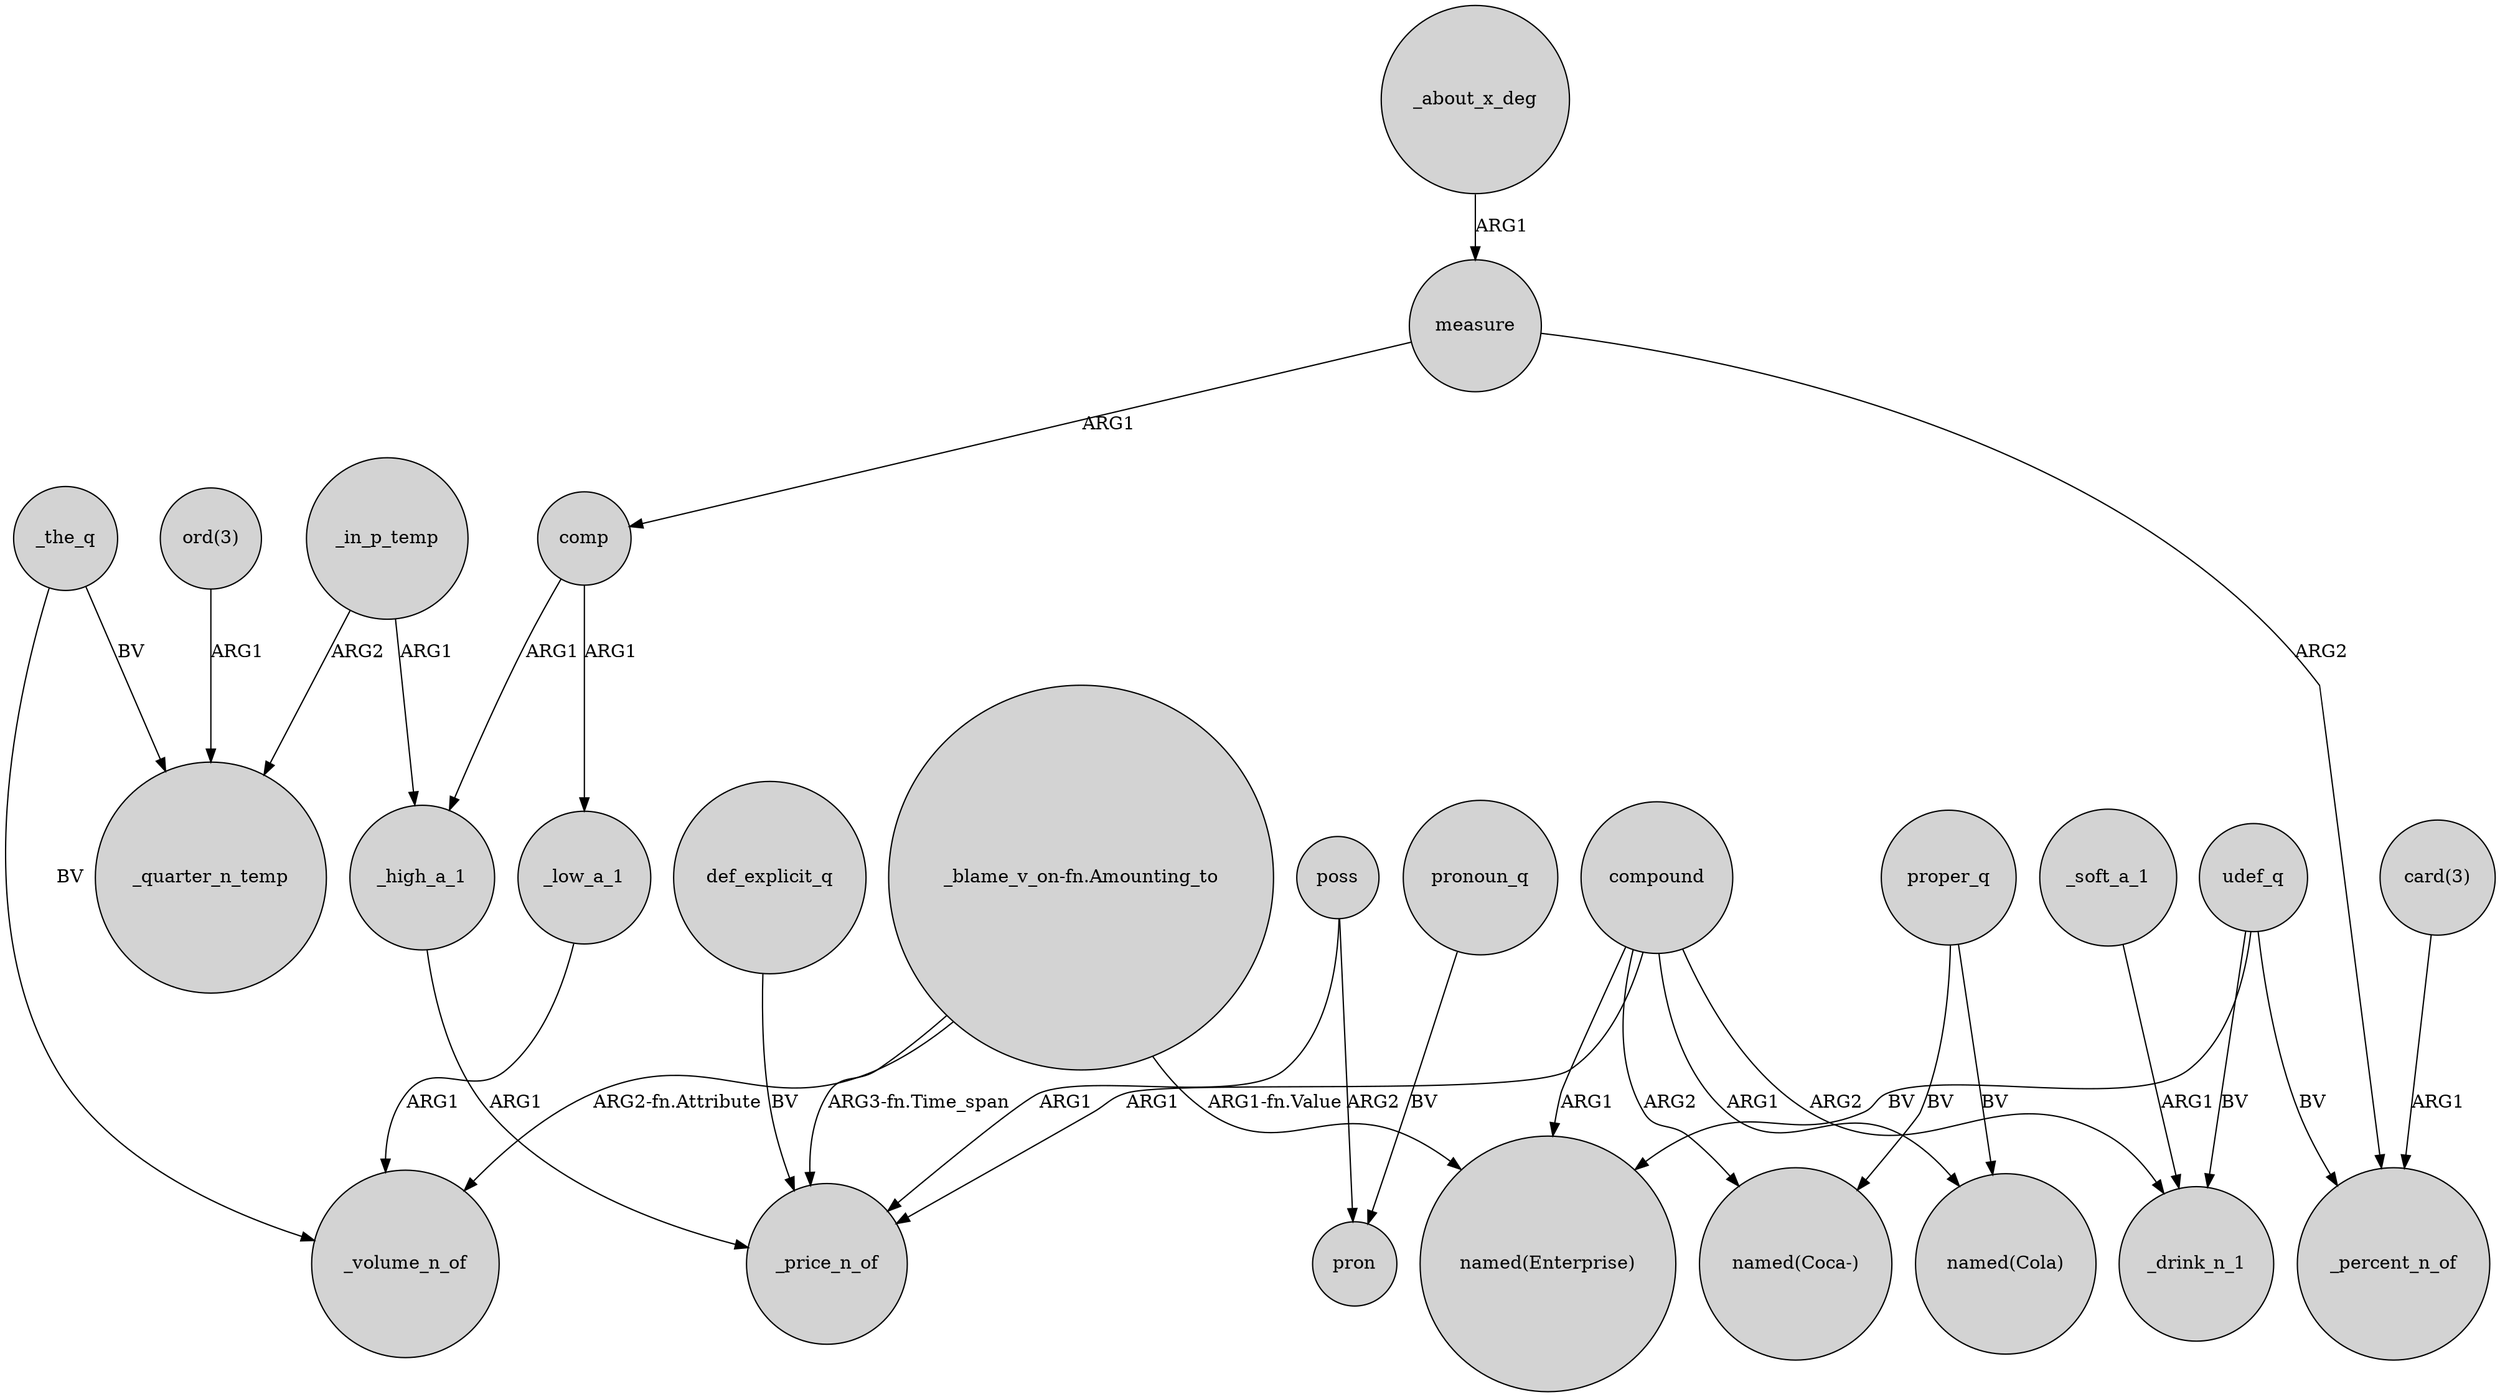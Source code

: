 digraph {
	node [shape=circle style=filled]
	_in_p_temp -> _quarter_n_temp [label=ARG2]
	compound -> "named(Enterprise)" [label=ARG1]
	comp -> _low_a_1 [label=ARG1]
	"ord(3)" -> _quarter_n_temp [label=ARG1]
	measure -> _percent_n_of [label=ARG2]
	compound -> _drink_n_1 [label=ARG2]
	_in_p_temp -> _high_a_1 [label=ARG1]
	_the_q -> _quarter_n_temp [label=BV]
	"card(3)" -> _percent_n_of [label=ARG1]
	"_blame_v_on-fn.Amounting_to" -> "named(Enterprise)" [label="ARG1-fn.Value"]
	udef_q -> _drink_n_1 [label=BV]
	_high_a_1 -> _price_n_of [label=ARG1]
	pronoun_q -> pron [label=BV]
	_low_a_1 -> _volume_n_of [label=ARG1]
	poss -> _price_n_of [label=ARG1]
	poss -> pron [label=ARG2]
	compound -> "named(Cola)" [label=ARG1]
	_about_x_deg -> measure [label=ARG1]
	compound -> "named(Coca-)" [label=ARG2]
	udef_q -> _percent_n_of [label=BV]
	"_blame_v_on-fn.Amounting_to" -> _volume_n_of [label="ARG2-fn.Attribute"]
	comp -> _high_a_1 [label=ARG1]
	proper_q -> "named(Cola)" [label=BV]
	measure -> comp [label=ARG1]
	_the_q -> _volume_n_of [label=BV]
	udef_q -> "named(Enterprise)" [label=BV]
	"_blame_v_on-fn.Amounting_to" -> _price_n_of [label="ARG3-fn.Time_span"]
	compound -> _price_n_of [label=ARG1]
	proper_q -> "named(Coca-)" [label=BV]
	_soft_a_1 -> _drink_n_1 [label=ARG1]
	def_explicit_q -> _price_n_of [label=BV]
}
